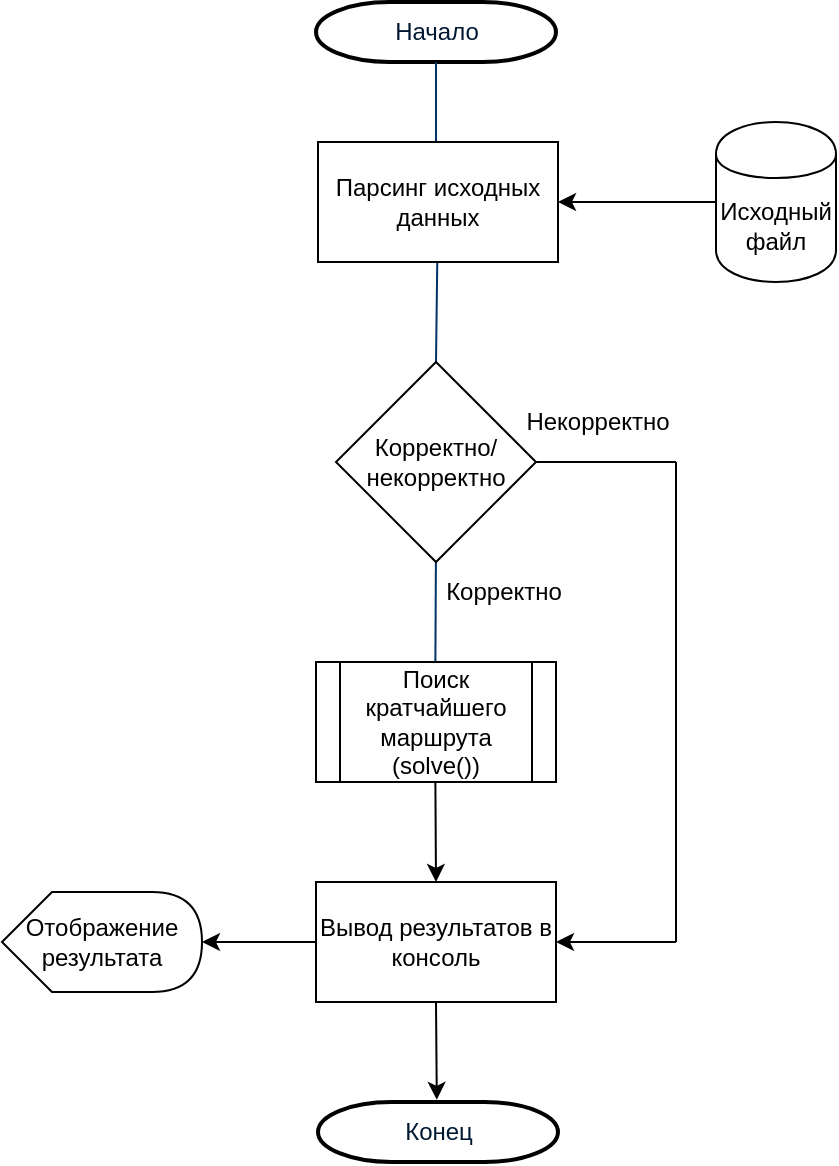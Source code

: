 <mxfile version="10.7.5" type="google"><diagram id="6a731a19-8d31-9384-78a2-239565b7b9f0" name="Page-1"><mxGraphModel dx="797" dy="455" grid="1" gridSize="10" guides="1" tooltips="1" connect="1" arrows="1" fold="1" page="1" pageScale="1" pageWidth="1169" pageHeight="827" background="#ffffff" math="0" shadow="0"><root><mxCell id="0"/><mxCell id="1" parent="0"/><mxCell id="2" value="Начало&lt;br&gt;" style="shape=mxgraph.flowchart.terminator;fillColor=#FFFFFF;strokeColor=#000000;strokeWidth=2;gradientColor=none;gradientDirection=north;fontColor=#001933;fontStyle=0;html=1;" parent="1" vertex="1"><mxGeometry x="260" y="60" width="120" height="30" as="geometry"/></mxCell><mxCell id="7" style="fontColor=#001933;fontStyle=1;strokeColor=#003366;strokeWidth=1;html=1;endArrow=none;endFill=0;" parent="1" source="2" edge="1"><mxGeometry relative="1" as="geometry"><mxPoint x="320" y="130" as="targetPoint"/></mxGeometry></mxCell><mxCell id="8" style="fontColor=#001933;fontStyle=1;strokeColor=#003366;strokeWidth=1;html=1;endArrow=none;endFill=0;entryX=0.5;entryY=0;entryDx=0;entryDy=0;" parent="1" source="MzDg_CkvxFMKhOqQXk0L-57" target="MzDg_CkvxFMKhOqQXk0L-58" edge="1"><mxGeometry relative="1" as="geometry"><mxPoint x="320" y="210" as="sourcePoint"/><mxPoint x="320" y="230" as="targetPoint"/></mxGeometry></mxCell><mxCell id="9" style="entryX=0.5;entryY=0;entryPerimeter=0;fontColor=#001933;fontStyle=1;strokeColor=#003366;strokeWidth=1;html=1;endArrow=none;endFill=0;" parent="1" edge="1"><mxGeometry relative="1" as="geometry"><mxPoint x="320" y="330" as="sourcePoint"/><mxPoint x="319.69" y="390.31" as="targetPoint"/></mxGeometry></mxCell><mxCell id="MzDg_CkvxFMKhOqQXk0L-55" value="Исходный&lt;br&gt;файл&lt;br&gt;" style="shape=cylinder;whiteSpace=wrap;html=1;boundedLbl=1;backgroundOutline=1;" parent="1" vertex="1"><mxGeometry x="460" y="120" width="60" height="80" as="geometry"/></mxCell><mxCell id="MzDg_CkvxFMKhOqQXk0L-57" value="Парсинг исходных&lt;br&gt;данных&lt;br&gt;" style="rounded=0;whiteSpace=wrap;html=1;" parent="1" vertex="1"><mxGeometry x="261" y="130" width="120" height="60" as="geometry"/></mxCell><mxCell id="MzDg_CkvxFMKhOqQXk0L-58" value="Корректно/некорректно" style="rhombus;whiteSpace=wrap;html=1;" parent="1" vertex="1"><mxGeometry x="270" y="240" width="100" height="100" as="geometry"/></mxCell><mxCell id="MzDg_CkvxFMKhOqQXk0L-61" value="" style="endArrow=none;startArrow=classic;html=1;exitX=1;exitY=0.5;exitDx=0;exitDy=0;endFill=0;" parent="1" source="MzDg_CkvxFMKhOqQXk0L-57" edge="1"><mxGeometry width="50" height="50" relative="1" as="geometry"><mxPoint x="500" y="190" as="sourcePoint"/><mxPoint x="460" y="160" as="targetPoint"/><Array as="points"><mxPoint x="460" y="160"/></Array></mxGeometry></mxCell><mxCell id="MzDg_CkvxFMKhOqQXk0L-63" value="Конец&lt;br&gt;" style="shape=mxgraph.flowchart.terminator;fillColor=#FFFFFF;strokeColor=#000000;strokeWidth=2;gradientColor=none;gradientDirection=north;fontColor=#001933;fontStyle=0;html=1;" parent="1" vertex="1"><mxGeometry x="261" y="610" width="120" height="30" as="geometry"/></mxCell><mxCell id="MzDg_CkvxFMKhOqQXk0L-66" value="Корректно&lt;br&gt;" style="text;html=1;strokeColor=none;fillColor=none;align=center;verticalAlign=middle;whiteSpace=wrap;rounded=0;" parent="1" vertex="1"><mxGeometry x="334" y="345" width="40" height="20" as="geometry"/></mxCell><mxCell id="MzDg_CkvxFMKhOqQXk0L-68" value="" style="endArrow=none;startArrow=none;html=1;entryX=1;entryY=0.5;entryDx=0;entryDy=0;startFill=0;endFill=0;" parent="1" target="MzDg_CkvxFMKhOqQXk0L-58" edge="1"><mxGeometry width="50" height="50" relative="1" as="geometry"><mxPoint x="440" y="290" as="sourcePoint"/><mxPoint x="270" y="270" as="targetPoint"/></mxGeometry></mxCell><mxCell id="MzDg_CkvxFMKhOqQXk0L-69" value="" style="endArrow=none;startArrow=none;html=1;startFill=0;endFill=0;" parent="1" edge="1"><mxGeometry width="50" height="50" relative="1" as="geometry"><mxPoint x="440" y="530" as="sourcePoint"/><mxPoint x="440" y="290" as="targetPoint"/></mxGeometry></mxCell><mxCell id="MzDg_CkvxFMKhOqQXk0L-71" value="Некорректно&lt;br&gt;" style="text;html=1;strokeColor=none;fillColor=none;align=center;verticalAlign=middle;whiteSpace=wrap;rounded=0;" parent="1" vertex="1"><mxGeometry x="381" y="260" width="40" height="20" as="geometry"/></mxCell><mxCell id="MzDg_CkvxFMKhOqQXk0L-72" value="" style="endArrow=none;startArrow=classic;html=1;entryX=0.5;entryY=1;entryDx=0;entryDy=0;endFill=0;" parent="1" edge="1"><mxGeometry width="50" height="50" relative="1" as="geometry"><mxPoint x="320" y="500" as="sourcePoint"/><mxPoint x="319.69" y="450.31" as="targetPoint"/></mxGeometry></mxCell><mxCell id="MzDg_CkvxFMKhOqQXk0L-73" value="Вывод результатов в консоль&lt;br&gt;" style="rounded=0;whiteSpace=wrap;html=1;" parent="1" vertex="1"><mxGeometry x="260" y="500" width="120" height="60" as="geometry"/></mxCell><mxCell id="b52ReheIVUz91EyaLpk--9" value="Поиск кратчайшего маршрута&lt;br&gt;(solve())&lt;br&gt;" style="shape=process;whiteSpace=wrap;html=1;backgroundOutline=1;" vertex="1" parent="1"><mxGeometry x="260" y="390" width="120" height="60" as="geometry"/></mxCell><mxCell id="b52ReheIVUz91EyaLpk--10" value="Отображение результата&lt;br&gt;" style="shape=display;whiteSpace=wrap;html=1;" vertex="1" parent="1"><mxGeometry x="103" y="505" width="100" height="50" as="geometry"/></mxCell><mxCell id="b52ReheIVUz91EyaLpk--11" value="" style="endArrow=none;startArrow=classic;html=1;exitX=1;exitY=0.5;exitDx=0;exitDy=0;endFill=0;" edge="1" parent="1" source="MzDg_CkvxFMKhOqQXk0L-73"><mxGeometry width="50" height="50" relative="1" as="geometry"><mxPoint x="390" y="570" as="sourcePoint"/><mxPoint x="440" y="530" as="targetPoint"/></mxGeometry></mxCell><mxCell id="b52ReheIVUz91EyaLpk--12" value="" style="endArrow=none;startArrow=classic;html=1;entryX=0;entryY=0.5;entryDx=0;entryDy=0;exitX=1;exitY=0.5;exitDx=0;exitDy=0;exitPerimeter=0;endFill=0;" edge="1" parent="1" source="b52ReheIVUz91EyaLpk--10" target="MzDg_CkvxFMKhOqQXk0L-73"><mxGeometry width="50" height="50" relative="1" as="geometry"><mxPoint x="200" y="550" as="sourcePoint"/><mxPoint x="250" y="500" as="targetPoint"/></mxGeometry></mxCell><mxCell id="b52ReheIVUz91EyaLpk--15" value="" style="endArrow=none;startArrow=classic;html=1;entryX=0.5;entryY=1;entryDx=0;entryDy=0;endFill=0;exitX=0.495;exitY=-0.037;exitDx=0;exitDy=0;exitPerimeter=0;" edge="1" parent="1" source="MzDg_CkvxFMKhOqQXk0L-63" target="MzDg_CkvxFMKhOqQXk0L-73"><mxGeometry width="50" height="50" relative="1" as="geometry"><mxPoint x="320" y="609" as="sourcePoint"/><mxPoint x="340" y="560" as="targetPoint"/></mxGeometry></mxCell></root></mxGraphModel></diagram></mxfile>